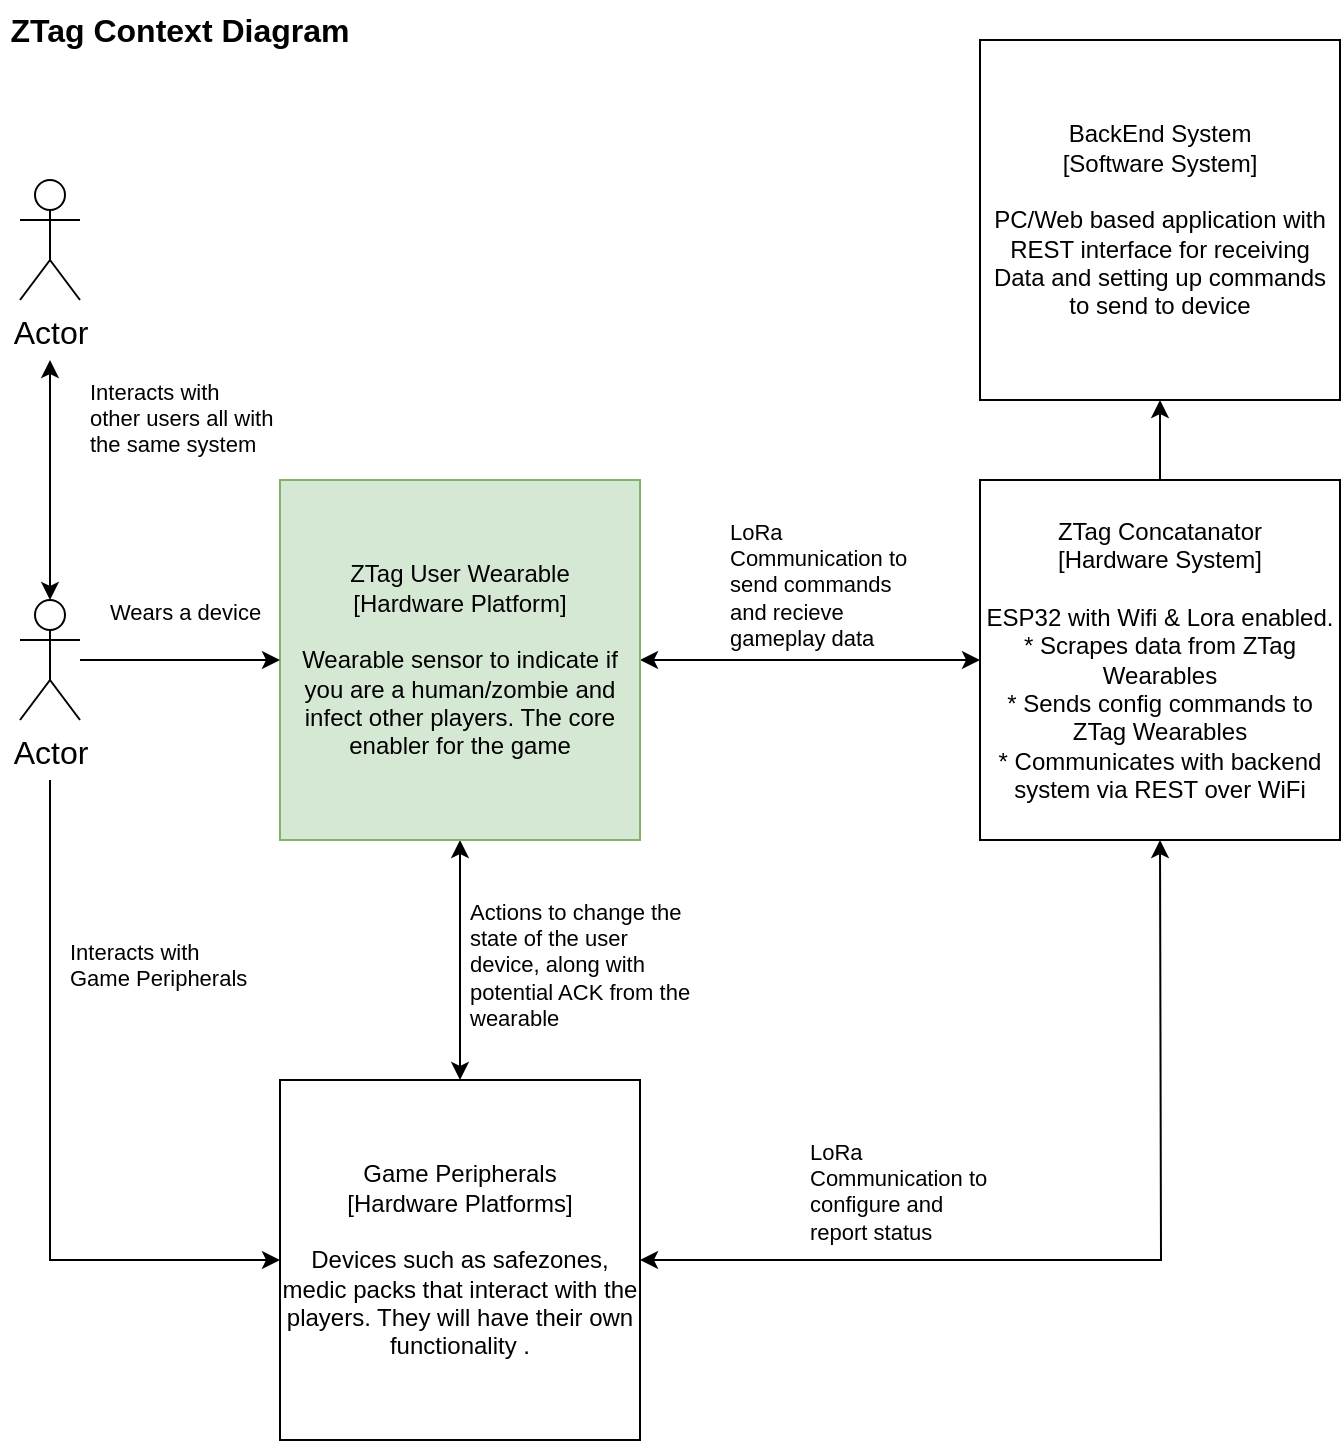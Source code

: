 <mxfile version="20.8.23" type="github">
  <diagram id="C5RBs43oDa-KdzZeNtuy" name="Page-1">
    <mxGraphModel dx="2074" dy="1078" grid="1" gridSize="10" guides="1" tooltips="1" connect="1" arrows="1" fold="1" page="1" pageScale="1" pageWidth="827" pageHeight="1169" math="0" shadow="0">
      <root>
        <mxCell id="WIyWlLk6GJQsqaUBKTNV-0" />
        <mxCell id="WIyWlLk6GJQsqaUBKTNV-1" parent="WIyWlLk6GJQsqaUBKTNV-0" />
        <mxCell id="bzTmIngeiUGLfr8qNizR-3" value="" style="edgeStyle=orthogonalEdgeStyle;rounded=0;orthogonalLoop=1;jettySize=auto;html=1;entryX=0;entryY=0.5;entryDx=0;entryDy=0;startArrow=classic;startFill=1;" parent="WIyWlLk6GJQsqaUBKTNV-1" source="bzTmIngeiUGLfr8qNizR-0" edge="1">
          <mxGeometry relative="1" as="geometry">
            <mxPoint x="590" y="350" as="targetPoint" />
          </mxGeometry>
        </mxCell>
        <mxCell id="bzTmIngeiUGLfr8qNizR-8" value="" style="edgeStyle=orthogonalEdgeStyle;rounded=0;orthogonalLoop=1;jettySize=auto;html=1;fontSize=11;startArrow=classic;startFill=1;" parent="WIyWlLk6GJQsqaUBKTNV-1" source="bzTmIngeiUGLfr8qNizR-0" target="bzTmIngeiUGLfr8qNizR-7" edge="1">
          <mxGeometry relative="1" as="geometry" />
        </mxCell>
        <mxCell id="bzTmIngeiUGLfr8qNizR-0" value="&lt;div&gt;ZTag User Wearable&lt;/div&gt;&lt;div&gt;[Hardware Platform]&lt;/div&gt;&lt;div&gt;&lt;br&gt;&lt;/div&gt;&lt;div&gt;Wearable sensor to indicate if you are a human/zombie and infect other players. The core enabler for the game&lt;br&gt;&lt;/div&gt;" style="whiteSpace=wrap;html=1;aspect=fixed;fillColor=#d5e8d4;strokeColor=#82b366;" parent="WIyWlLk6GJQsqaUBKTNV-1" vertex="1">
          <mxGeometry x="240" y="260" width="180" height="180" as="geometry" />
        </mxCell>
        <mxCell id="1lsf7hvew3OrtvbVhYzL-1" style="edgeStyle=orthogonalEdgeStyle;rounded=0;orthogonalLoop=1;jettySize=auto;html=1;" edge="1" parent="WIyWlLk6GJQsqaUBKTNV-1" source="bzTmIngeiUGLfr8qNizR-1" target="1lsf7hvew3OrtvbVhYzL-0">
          <mxGeometry relative="1" as="geometry" />
        </mxCell>
        <mxCell id="bzTmIngeiUGLfr8qNizR-1" value="&lt;div&gt;ZTag Concatanator&lt;br&gt;&lt;/div&gt;&lt;div&gt;[Hardware System]&lt;/div&gt;&lt;div&gt;&lt;br&gt;&lt;/div&gt;&lt;div&gt;ESP32 with Wifi &amp;amp; Lora enabled. * Scrapes data from ZTag Wearables &lt;br&gt;&lt;/div&gt;&lt;div&gt;* Sends config commands to ZTag Wearables&lt;/div&gt;&lt;div&gt;* Communicates with backend system via REST over WiFi&lt;br&gt;&lt;/div&gt;" style="whiteSpace=wrap;html=1;aspect=fixed;" parent="WIyWlLk6GJQsqaUBKTNV-1" vertex="1">
          <mxGeometry x="590" y="260" width="180" height="180" as="geometry" />
        </mxCell>
        <mxCell id="bzTmIngeiUGLfr8qNizR-6" value="&lt;div style=&quot;font-size: 11px;&quot;&gt;LoRa Communication to send commands and recieve gameplay data&lt;/div&gt;&lt;div style=&quot;font-size: 11px;&quot;&gt;&lt;br&gt;&lt;/div&gt;&lt;div style=&quot;font-size: 11px;&quot;&gt;&lt;br style=&quot;font-size: 11px;&quot;&gt;&lt;br style=&quot;font-size: 11px;&quot;&gt;&lt;/div&gt;" style="text;html=1;strokeColor=none;fillColor=none;spacing=5;spacingTop=-20;whiteSpace=wrap;overflow=hidden;rounded=0;fontSize=11;" parent="WIyWlLk6GJQsqaUBKTNV-1" vertex="1">
          <mxGeometry x="460" y="290" width="100" height="60" as="geometry" />
        </mxCell>
        <mxCell id="bzTmIngeiUGLfr8qNizR-9" style="edgeStyle=orthogonalEdgeStyle;rounded=0;orthogonalLoop=1;jettySize=auto;html=1;fontSize=11;startArrow=classic;startFill=1;" parent="WIyWlLk6GJQsqaUBKTNV-1" source="bzTmIngeiUGLfr8qNizR-7" edge="1">
          <mxGeometry relative="1" as="geometry">
            <mxPoint x="680" y="440" as="targetPoint" />
          </mxGeometry>
        </mxCell>
        <mxCell id="bzTmIngeiUGLfr8qNizR-7" value="&lt;div&gt;Game Peripherals&lt;/div&gt;&lt;div&gt;[Hardware Platforms]&lt;/div&gt;&lt;div&gt;&lt;br&gt;&lt;/div&gt;&lt;div&gt;Devices such as safezones, medic packs that interact with the players. They will have their own functionality .&lt;br&gt;&lt;/div&gt;" style="whiteSpace=wrap;html=1;aspect=fixed;" parent="WIyWlLk6GJQsqaUBKTNV-1" vertex="1">
          <mxGeometry x="240" y="560" width="180" height="180" as="geometry" />
        </mxCell>
        <mxCell id="bzTmIngeiUGLfr8qNizR-10" value="&lt;div style=&quot;font-size: 11px;&quot;&gt;LoRa Communication to configure and report status&lt;br&gt;&lt;/div&gt;&lt;div style=&quot;font-size: 11px;&quot;&gt;&lt;br style=&quot;font-size: 11px;&quot;&gt;&lt;br style=&quot;font-size: 11px;&quot;&gt;&lt;/div&gt;" style="text;html=1;strokeColor=none;fillColor=none;spacing=5;spacingTop=-20;whiteSpace=wrap;overflow=hidden;rounded=0;fontSize=11;" parent="WIyWlLk6GJQsqaUBKTNV-1" vertex="1">
          <mxGeometry x="500" y="600" width="100" height="60" as="geometry" />
        </mxCell>
        <mxCell id="bzTmIngeiUGLfr8qNizR-11" value="&lt;div&gt;Actions to change the state of the user device, along with potential ACK from the wearable&lt;/div&gt;" style="text;html=1;strokeColor=none;fillColor=none;spacing=5;spacingTop=-20;whiteSpace=wrap;overflow=hidden;rounded=0;fontSize=11;" parent="WIyWlLk6GJQsqaUBKTNV-1" vertex="1">
          <mxGeometry x="330" y="480" width="120" height="60" as="geometry" />
        </mxCell>
        <mxCell id="bzTmIngeiUGLfr8qNizR-13" value="ZTag Context Diagram" style="text;html=1;strokeColor=none;fillColor=none;align=center;verticalAlign=middle;whiteSpace=wrap;rounded=0;fontSize=16;fontStyle=1" parent="WIyWlLk6GJQsqaUBKTNV-1" vertex="1">
          <mxGeometry x="100" y="20" width="180" height="30" as="geometry" />
        </mxCell>
        <mxCell id="bzTmIngeiUGLfr8qNizR-15" style="edgeStyle=orthogonalEdgeStyle;rounded=0;orthogonalLoop=1;jettySize=auto;html=1;entryX=0;entryY=0.5;entryDx=0;entryDy=0;fontSize=16;startArrow=none;startFill=0;" parent="WIyWlLk6GJQsqaUBKTNV-1" source="bzTmIngeiUGLfr8qNizR-14" target="bzTmIngeiUGLfr8qNizR-0" edge="1">
          <mxGeometry relative="1" as="geometry">
            <Array as="points">
              <mxPoint x="170" y="350" />
              <mxPoint x="170" y="350" />
            </Array>
          </mxGeometry>
        </mxCell>
        <mxCell id="bzTmIngeiUGLfr8qNizR-19" style="edgeStyle=orthogonalEdgeStyle;rounded=0;orthogonalLoop=1;jettySize=auto;html=1;entryX=0;entryY=0.5;entryDx=0;entryDy=0;fontSize=16;startArrow=none;startFill=0;" parent="WIyWlLk6GJQsqaUBKTNV-1" target="bzTmIngeiUGLfr8qNizR-7" edge="1">
          <mxGeometry relative="1" as="geometry">
            <mxPoint x="125" y="410" as="sourcePoint" />
            <Array as="points">
              <mxPoint x="125" y="650" />
            </Array>
          </mxGeometry>
        </mxCell>
        <mxCell id="bzTmIngeiUGLfr8qNizR-23" style="edgeStyle=orthogonalEdgeStyle;rounded=0;orthogonalLoop=1;jettySize=auto;html=1;fontSize=16;startArrow=classic;startFill=1;" parent="WIyWlLk6GJQsqaUBKTNV-1" source="bzTmIngeiUGLfr8qNizR-14" edge="1">
          <mxGeometry relative="1" as="geometry">
            <mxPoint x="125" y="200" as="targetPoint" />
          </mxGeometry>
        </mxCell>
        <mxCell id="bzTmIngeiUGLfr8qNizR-14" value="Actor" style="shape=umlActor;verticalLabelPosition=bottom;verticalAlign=top;html=1;outlineConnect=0;fontSize=16;" parent="WIyWlLk6GJQsqaUBKTNV-1" vertex="1">
          <mxGeometry x="110" y="320" width="30" height="60" as="geometry" />
        </mxCell>
        <mxCell id="bzTmIngeiUGLfr8qNizR-17" value="Wears a device" style="text;html=1;strokeColor=none;fillColor=none;spacing=5;spacingTop=-20;whiteSpace=wrap;overflow=hidden;rounded=0;fontSize=11;" parent="WIyWlLk6GJQsqaUBKTNV-1" vertex="1">
          <mxGeometry x="150" y="330" width="100" height="20" as="geometry" />
        </mxCell>
        <mxCell id="bzTmIngeiUGLfr8qNizR-21" value="Interacts with Game Peripherals" style="text;html=1;strokeColor=none;fillColor=none;spacing=5;spacingTop=-20;whiteSpace=wrap;overflow=hidden;rounded=0;fontSize=11;" parent="WIyWlLk6GJQsqaUBKTNV-1" vertex="1">
          <mxGeometry x="130" y="500" width="100" height="20" as="geometry" />
        </mxCell>
        <mxCell id="bzTmIngeiUGLfr8qNizR-22" value="Actor" style="shape=umlActor;verticalLabelPosition=bottom;verticalAlign=top;html=1;outlineConnect=0;fontSize=16;" parent="WIyWlLk6GJQsqaUBKTNV-1" vertex="1">
          <mxGeometry x="110" y="110" width="30" height="60" as="geometry" />
        </mxCell>
        <mxCell id="bzTmIngeiUGLfr8qNizR-24" value="Interacts with other users all with the same system" style="text;html=1;strokeColor=none;fillColor=none;spacing=5;spacingTop=-20;whiteSpace=wrap;overflow=hidden;rounded=0;fontSize=11;" parent="WIyWlLk6GJQsqaUBKTNV-1" vertex="1">
          <mxGeometry x="140" y="220" width="100" height="60" as="geometry" />
        </mxCell>
        <mxCell id="1lsf7hvew3OrtvbVhYzL-0" value="&lt;div&gt;BackEnd System&lt;/div&gt;&lt;div&gt;[Software System]&lt;/div&gt;&lt;div&gt;&lt;br&gt;&lt;/div&gt;&lt;div&gt;PC/Web based application with REST interface for receiving Data and setting up commands to send to device&lt;br&gt;&lt;/div&gt;" style="whiteSpace=wrap;html=1;aspect=fixed;" vertex="1" parent="WIyWlLk6GJQsqaUBKTNV-1">
          <mxGeometry x="590" y="40" width="180" height="180" as="geometry" />
        </mxCell>
      </root>
    </mxGraphModel>
  </diagram>
</mxfile>
